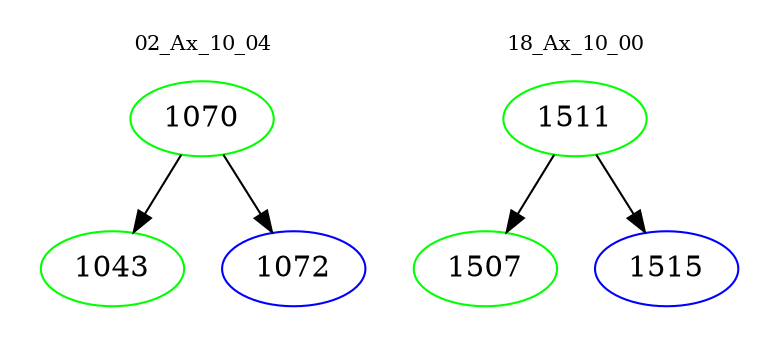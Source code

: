 digraph{
subgraph cluster_0 {
color = white
label = "02_Ax_10_04";
fontsize=10;
T0_1070 [label="1070", color="green"]
T0_1070 -> T0_1043 [color="black"]
T0_1043 [label="1043", color="green"]
T0_1070 -> T0_1072 [color="black"]
T0_1072 [label="1072", color="blue"]
}
subgraph cluster_1 {
color = white
label = "18_Ax_10_00";
fontsize=10;
T1_1511 [label="1511", color="green"]
T1_1511 -> T1_1507 [color="black"]
T1_1507 [label="1507", color="green"]
T1_1511 -> T1_1515 [color="black"]
T1_1515 [label="1515", color="blue"]
}
}
